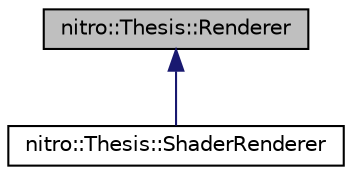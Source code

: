 digraph "nitro::Thesis::Renderer"
{
 // LATEX_PDF_SIZE
  edge [fontname="Helvetica",fontsize="10",labelfontname="Helvetica",labelfontsize="10"];
  node [fontname="Helvetica",fontsize="10",shape=record];
  Node1 [label="nitro::Thesis::Renderer",height=0.2,width=0.4,color="black", fillcolor="grey75", style="filled", fontcolor="black",tooltip="The Renderer class represents a generic renderer class. The class is essentially abstract and should ..."];
  Node1 -> Node2 [dir="back",color="midnightblue",fontsize="10",style="solid",fontname="Helvetica"];
  Node2 [label="nitro::Thesis::ShaderRenderer",height=0.2,width=0.4,color="black", fillcolor="white", style="filled",URL="$d6/d2a/classnitro_1_1Thesis_1_1ShaderRenderer.html",tooltip="The MeshRenderer class is responsible for rendering a mesh. Can render any arbitrary mesh."];
}
